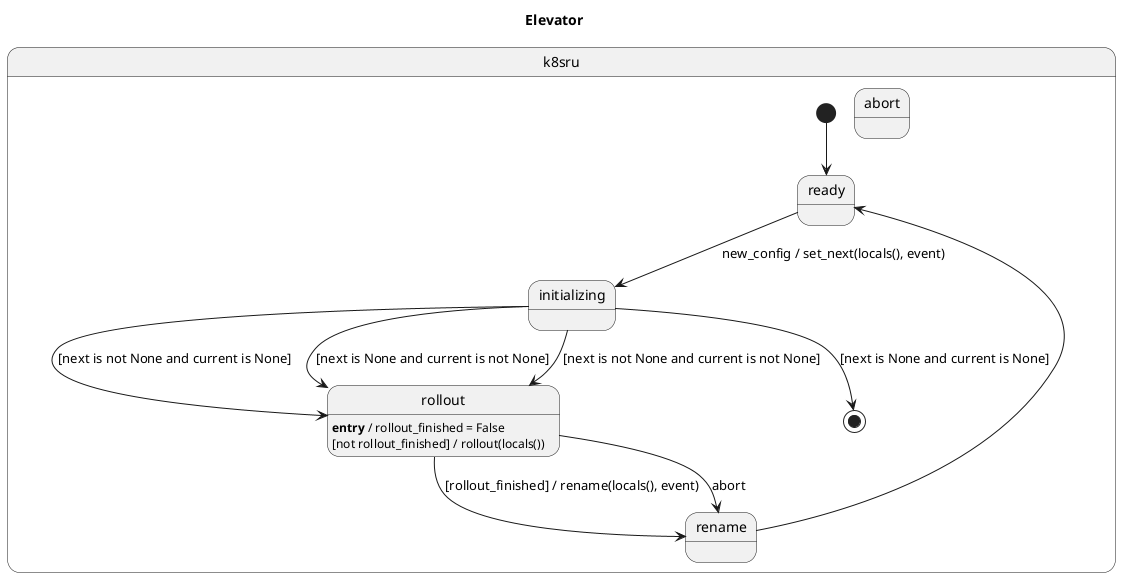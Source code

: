 @startuml
title Elevator
state "k8sru" as k8sru {
  [*] --> ready
  state "abort" as abort {
  }
  state "rename" as rename {
    rename --> ready
  }
  state "rollout" as rollout {
    rollout : **entry** / rollout_finished = False
    rollout : [not rollout_finished] / rollout(locals())
    rollout --> rename : [rollout_finished] / rename(locals(), event)
    rollout --> rename : abort
  }
  initializing --> [*] : [next is None and current is None]
  state "initializing" as initializing {
    initializing --> rollout : [next is not None and current is None]
    initializing --> rollout : [next is None and current is not None]
    initializing --> rollout : [next is not None and current is not None]
  }
  state "ready" as ready {
    ready --> initializing : new_config / set_next(locals(), event)
  }
}
@enduml
